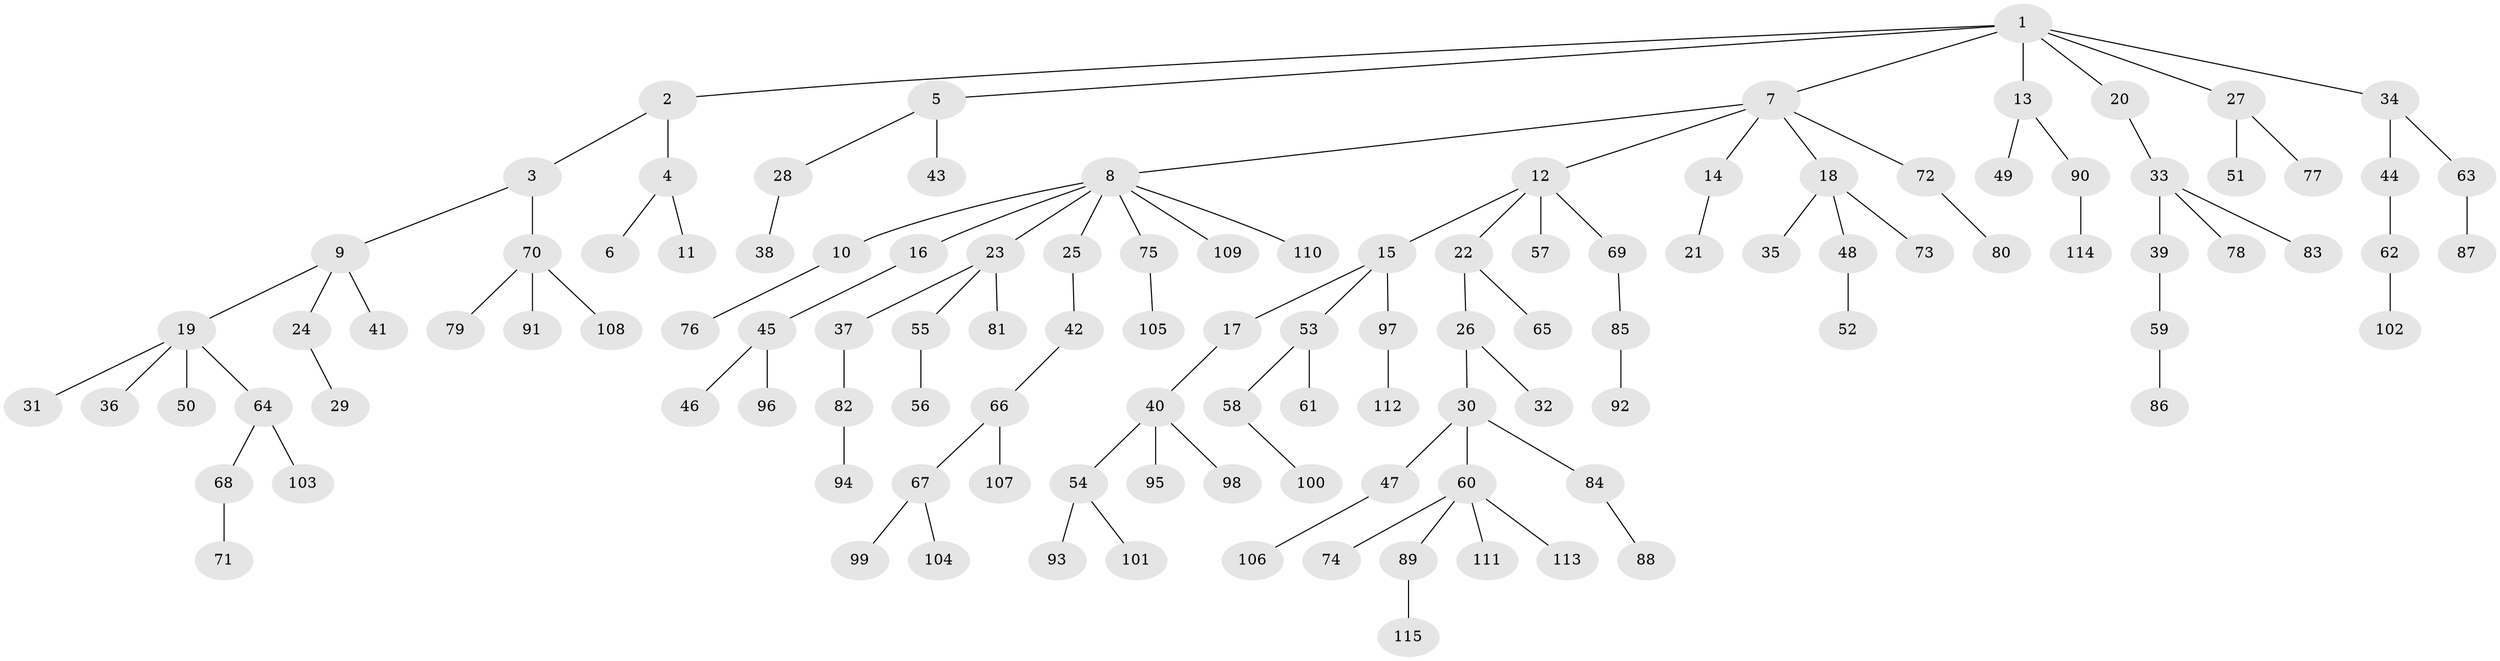 // Generated by graph-tools (version 1.1) at 2025/15/03/09/25 04:15:26]
// undirected, 115 vertices, 114 edges
graph export_dot {
graph [start="1"]
  node [color=gray90,style=filled];
  1;
  2;
  3;
  4;
  5;
  6;
  7;
  8;
  9;
  10;
  11;
  12;
  13;
  14;
  15;
  16;
  17;
  18;
  19;
  20;
  21;
  22;
  23;
  24;
  25;
  26;
  27;
  28;
  29;
  30;
  31;
  32;
  33;
  34;
  35;
  36;
  37;
  38;
  39;
  40;
  41;
  42;
  43;
  44;
  45;
  46;
  47;
  48;
  49;
  50;
  51;
  52;
  53;
  54;
  55;
  56;
  57;
  58;
  59;
  60;
  61;
  62;
  63;
  64;
  65;
  66;
  67;
  68;
  69;
  70;
  71;
  72;
  73;
  74;
  75;
  76;
  77;
  78;
  79;
  80;
  81;
  82;
  83;
  84;
  85;
  86;
  87;
  88;
  89;
  90;
  91;
  92;
  93;
  94;
  95;
  96;
  97;
  98;
  99;
  100;
  101;
  102;
  103;
  104;
  105;
  106;
  107;
  108;
  109;
  110;
  111;
  112;
  113;
  114;
  115;
  1 -- 2;
  1 -- 5;
  1 -- 7;
  1 -- 13;
  1 -- 20;
  1 -- 27;
  1 -- 34;
  2 -- 3;
  2 -- 4;
  3 -- 9;
  3 -- 70;
  4 -- 6;
  4 -- 11;
  5 -- 28;
  5 -- 43;
  7 -- 8;
  7 -- 12;
  7 -- 14;
  7 -- 18;
  7 -- 72;
  8 -- 10;
  8 -- 16;
  8 -- 23;
  8 -- 25;
  8 -- 75;
  8 -- 109;
  8 -- 110;
  9 -- 19;
  9 -- 24;
  9 -- 41;
  10 -- 76;
  12 -- 15;
  12 -- 22;
  12 -- 57;
  12 -- 69;
  13 -- 49;
  13 -- 90;
  14 -- 21;
  15 -- 17;
  15 -- 53;
  15 -- 97;
  16 -- 45;
  17 -- 40;
  18 -- 35;
  18 -- 48;
  18 -- 73;
  19 -- 31;
  19 -- 36;
  19 -- 50;
  19 -- 64;
  20 -- 33;
  22 -- 26;
  22 -- 65;
  23 -- 37;
  23 -- 55;
  23 -- 81;
  24 -- 29;
  25 -- 42;
  26 -- 30;
  26 -- 32;
  27 -- 51;
  27 -- 77;
  28 -- 38;
  30 -- 47;
  30 -- 60;
  30 -- 84;
  33 -- 39;
  33 -- 78;
  33 -- 83;
  34 -- 44;
  34 -- 63;
  37 -- 82;
  39 -- 59;
  40 -- 54;
  40 -- 95;
  40 -- 98;
  42 -- 66;
  44 -- 62;
  45 -- 46;
  45 -- 96;
  47 -- 106;
  48 -- 52;
  53 -- 58;
  53 -- 61;
  54 -- 93;
  54 -- 101;
  55 -- 56;
  58 -- 100;
  59 -- 86;
  60 -- 74;
  60 -- 89;
  60 -- 111;
  60 -- 113;
  62 -- 102;
  63 -- 87;
  64 -- 68;
  64 -- 103;
  66 -- 67;
  66 -- 107;
  67 -- 99;
  67 -- 104;
  68 -- 71;
  69 -- 85;
  70 -- 79;
  70 -- 91;
  70 -- 108;
  72 -- 80;
  75 -- 105;
  82 -- 94;
  84 -- 88;
  85 -- 92;
  89 -- 115;
  90 -- 114;
  97 -- 112;
}
